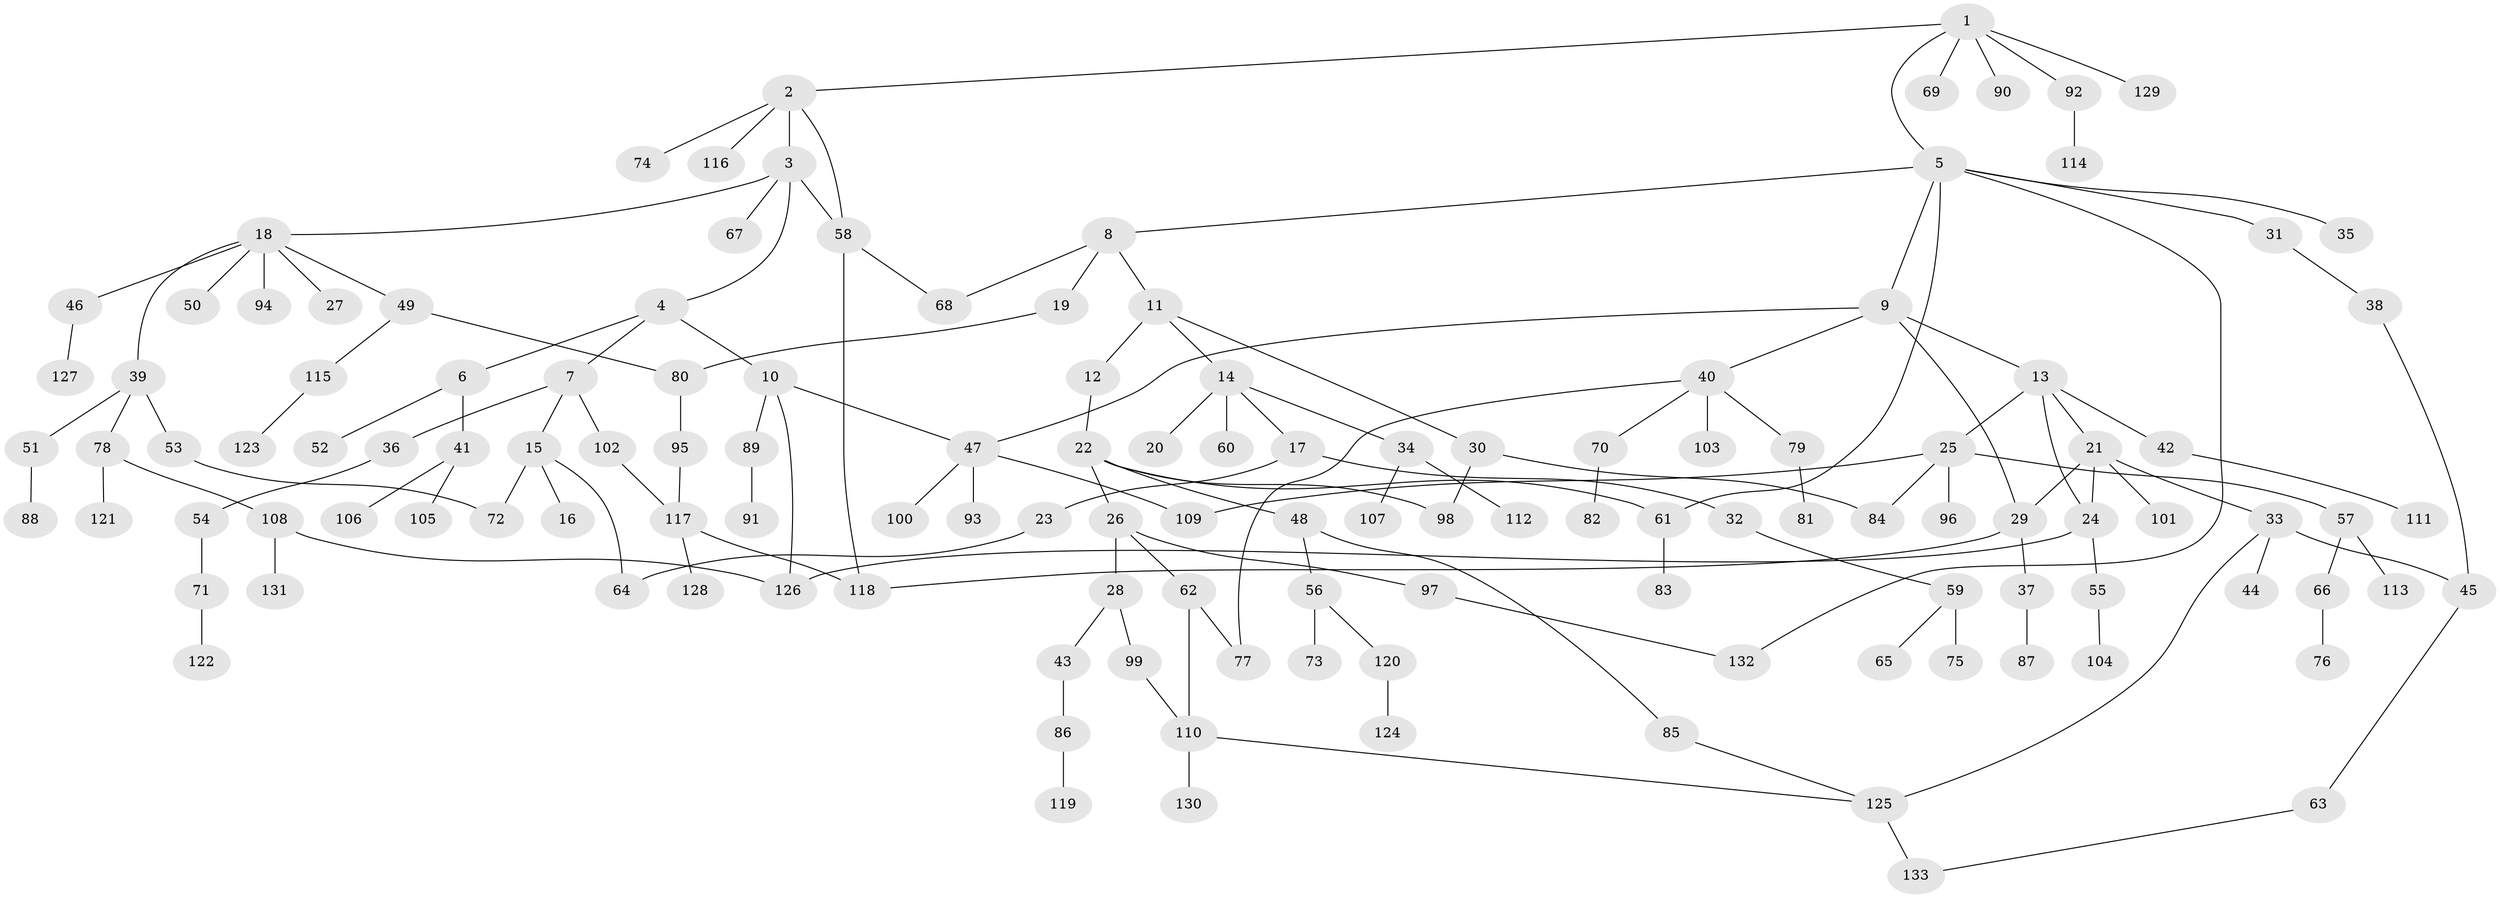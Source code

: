 // Generated by graph-tools (version 1.1) at 2025/49/03/09/25 03:49:22]
// undirected, 133 vertices, 156 edges
graph export_dot {
graph [start="1"]
  node [color=gray90,style=filled];
  1;
  2;
  3;
  4;
  5;
  6;
  7;
  8;
  9;
  10;
  11;
  12;
  13;
  14;
  15;
  16;
  17;
  18;
  19;
  20;
  21;
  22;
  23;
  24;
  25;
  26;
  27;
  28;
  29;
  30;
  31;
  32;
  33;
  34;
  35;
  36;
  37;
  38;
  39;
  40;
  41;
  42;
  43;
  44;
  45;
  46;
  47;
  48;
  49;
  50;
  51;
  52;
  53;
  54;
  55;
  56;
  57;
  58;
  59;
  60;
  61;
  62;
  63;
  64;
  65;
  66;
  67;
  68;
  69;
  70;
  71;
  72;
  73;
  74;
  75;
  76;
  77;
  78;
  79;
  80;
  81;
  82;
  83;
  84;
  85;
  86;
  87;
  88;
  89;
  90;
  91;
  92;
  93;
  94;
  95;
  96;
  97;
  98;
  99;
  100;
  101;
  102;
  103;
  104;
  105;
  106;
  107;
  108;
  109;
  110;
  111;
  112;
  113;
  114;
  115;
  116;
  117;
  118;
  119;
  120;
  121;
  122;
  123;
  124;
  125;
  126;
  127;
  128;
  129;
  130;
  131;
  132;
  133;
  1 -- 2;
  1 -- 5;
  1 -- 69;
  1 -- 90;
  1 -- 92;
  1 -- 129;
  2 -- 3;
  2 -- 74;
  2 -- 116;
  2 -- 58;
  3 -- 4;
  3 -- 18;
  3 -- 58;
  3 -- 67;
  4 -- 6;
  4 -- 7;
  4 -- 10;
  5 -- 8;
  5 -- 9;
  5 -- 31;
  5 -- 35;
  5 -- 132;
  5 -- 61;
  6 -- 41;
  6 -- 52;
  7 -- 15;
  7 -- 36;
  7 -- 102;
  8 -- 11;
  8 -- 19;
  8 -- 68;
  9 -- 13;
  9 -- 29;
  9 -- 40;
  9 -- 47;
  10 -- 47;
  10 -- 89;
  10 -- 126;
  11 -- 12;
  11 -- 14;
  11 -- 30;
  12 -- 22;
  13 -- 21;
  13 -- 25;
  13 -- 42;
  13 -- 24;
  14 -- 17;
  14 -- 20;
  14 -- 34;
  14 -- 60;
  15 -- 16;
  15 -- 64;
  15 -- 72;
  17 -- 23;
  17 -- 32;
  18 -- 27;
  18 -- 39;
  18 -- 46;
  18 -- 49;
  18 -- 50;
  18 -- 94;
  19 -- 80;
  21 -- 24;
  21 -- 33;
  21 -- 101;
  21 -- 29;
  22 -- 26;
  22 -- 48;
  22 -- 61;
  22 -- 98;
  23 -- 64;
  24 -- 55;
  24 -- 126;
  25 -- 57;
  25 -- 96;
  25 -- 109;
  25 -- 84;
  26 -- 28;
  26 -- 62;
  26 -- 97;
  28 -- 43;
  28 -- 99;
  29 -- 37;
  29 -- 118;
  30 -- 84;
  30 -- 98;
  31 -- 38;
  32 -- 59;
  33 -- 44;
  33 -- 125;
  33 -- 45;
  34 -- 107;
  34 -- 112;
  36 -- 54;
  37 -- 87;
  38 -- 45;
  39 -- 51;
  39 -- 53;
  39 -- 78;
  40 -- 70;
  40 -- 79;
  40 -- 103;
  40 -- 77;
  41 -- 105;
  41 -- 106;
  42 -- 111;
  43 -- 86;
  45 -- 63;
  46 -- 127;
  47 -- 93;
  47 -- 100;
  47 -- 109;
  48 -- 56;
  48 -- 85;
  49 -- 80;
  49 -- 115;
  51 -- 88;
  53 -- 72;
  54 -- 71;
  55 -- 104;
  56 -- 73;
  56 -- 120;
  57 -- 66;
  57 -- 113;
  58 -- 68;
  58 -- 118;
  59 -- 65;
  59 -- 75;
  61 -- 83;
  62 -- 77;
  62 -- 110;
  63 -- 133;
  66 -- 76;
  70 -- 82;
  71 -- 122;
  78 -- 108;
  78 -- 121;
  79 -- 81;
  80 -- 95;
  85 -- 125;
  86 -- 119;
  89 -- 91;
  92 -- 114;
  95 -- 117;
  97 -- 132;
  99 -- 110;
  102 -- 117;
  108 -- 131;
  108 -- 126;
  110 -- 130;
  110 -- 125;
  115 -- 123;
  117 -- 128;
  117 -- 118;
  120 -- 124;
  125 -- 133;
}
